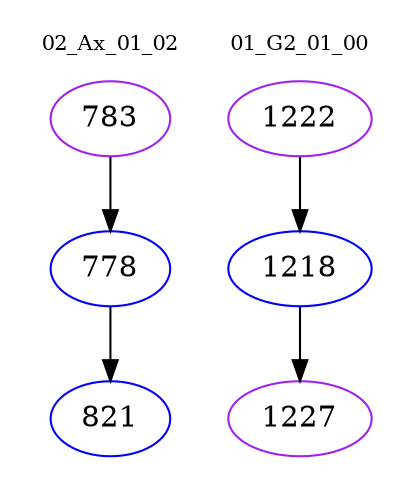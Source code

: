 digraph{
subgraph cluster_0 {
color = white
label = "02_Ax_01_02";
fontsize=10;
T0_783 [label="783", color="purple"]
T0_783 -> T0_778 [color="black"]
T0_778 [label="778", color="blue"]
T0_778 -> T0_821 [color="black"]
T0_821 [label="821", color="blue"]
}
subgraph cluster_1 {
color = white
label = "01_G2_01_00";
fontsize=10;
T1_1222 [label="1222", color="purple"]
T1_1222 -> T1_1218 [color="black"]
T1_1218 [label="1218", color="blue"]
T1_1218 -> T1_1227 [color="black"]
T1_1227 [label="1227", color="purple"]
}
}

